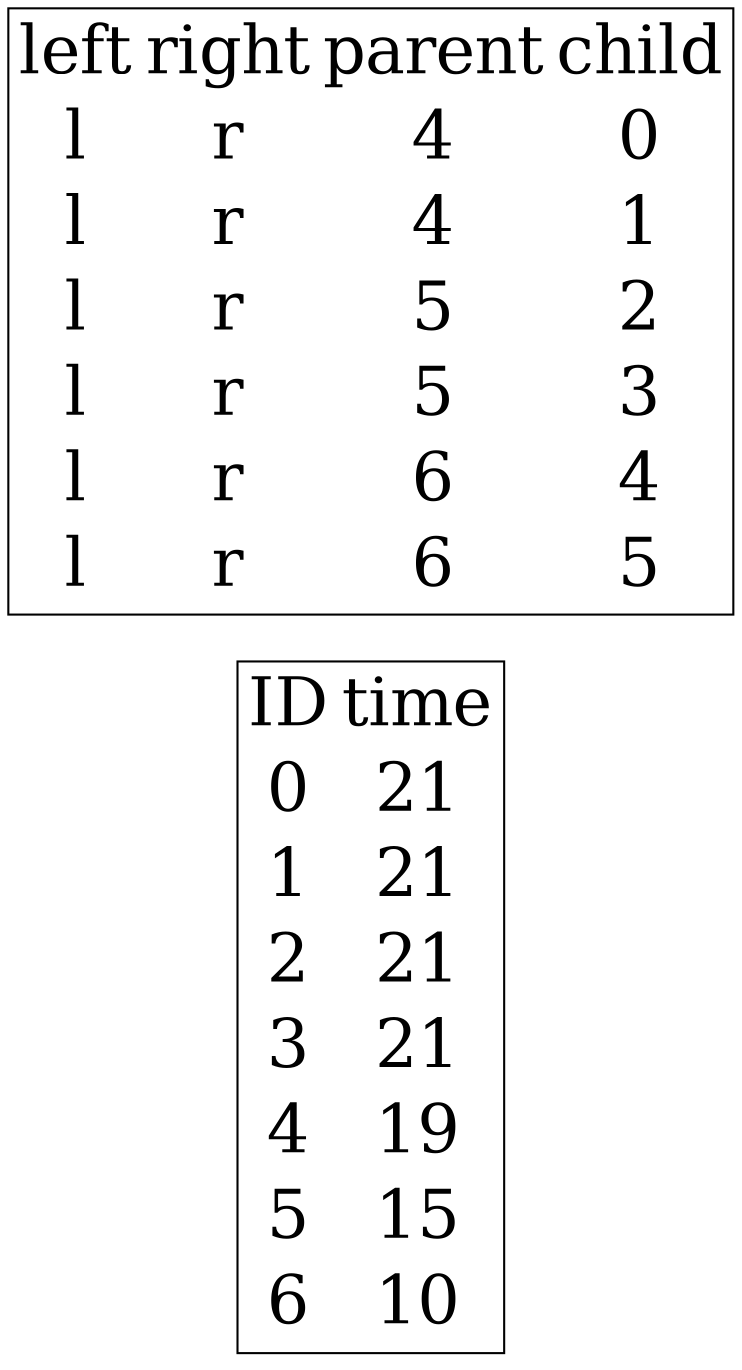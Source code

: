 digraph NH {
rankdir=LR;
NodeTable [
    pos="0,0!",
    fontsize=32,
    shape=plaintext
    label=<


    <table border='1' cellborder='0'>
        <tr><td>ID</td><td>time</td></tr>
        <tr><td>0</td><td>21</td></tr>
        <tr><td>1</td><td>21</td></tr>
        <tr><td>2</td><td>21</td></tr>
        <tr><td>3</td><td>21</td></tr>
        <tr><td>4</td><td>19</td></tr>
        <tr><td>5</td><td>15</td></tr>
        <tr><td>6</td><td>10</td></tr>
    </table>

    >
];

EdgeTable [
    pos="4,0!",
    fontsize=32,
    shape=plain
    label=<
    <table border='1' cellborder='0'>
        <tr><td>left</td><td>right</td><td>parent</td><td>child</td></tr>
        <tr><td>l</td><td>r</td><td>4</td><td>0</td></tr>
        <tr><td>l</td><td>r</td><td>4</td><td>1</td></tr>
        <tr><td>l</td><td>r</td><td>5</td><td>2</td></tr>
        <tr><td>l</td><td>r</td><td>5</td><td>3</td></tr>
        <tr><td>l</td><td>r</td><td>6</td><td>4</td></tr>
        <tr><td>l</td><td>r</td><td>6</td><td>5</td></tr>
    </table>

    >
]


}
    
